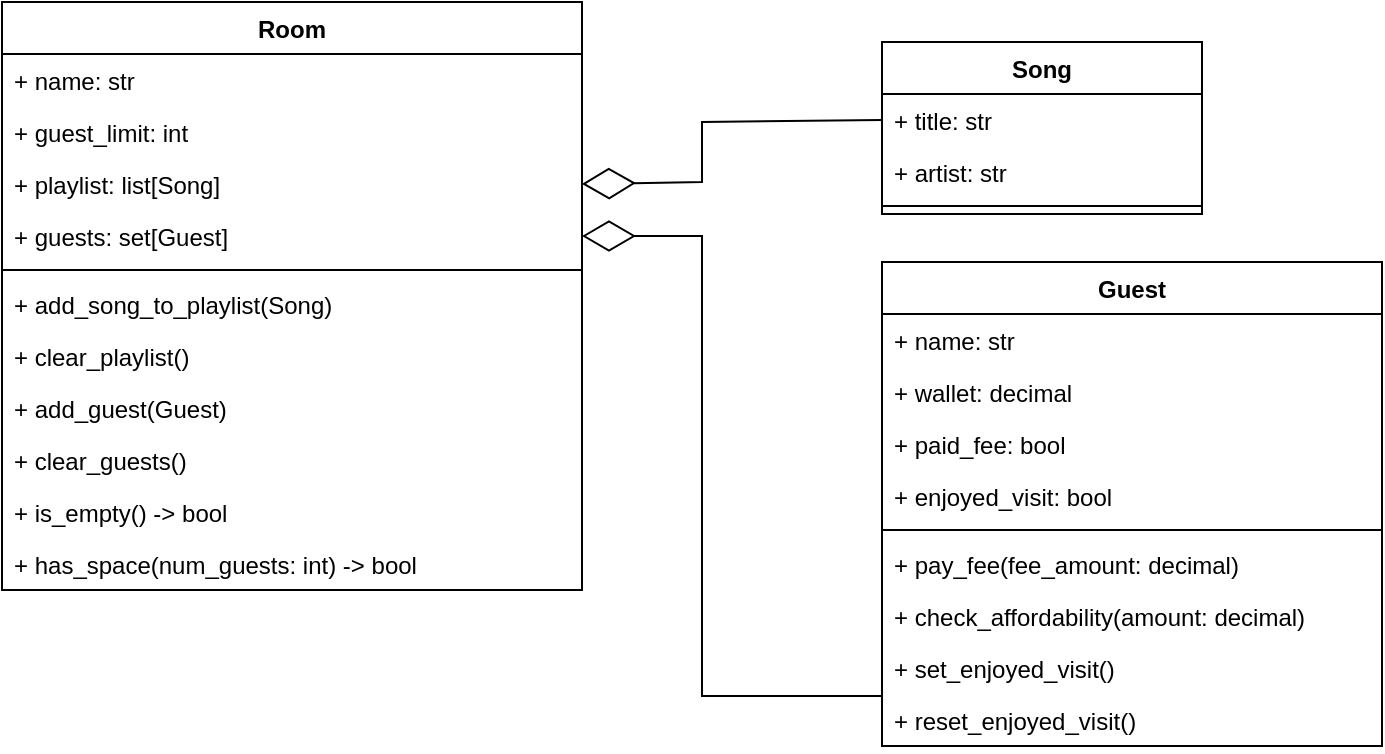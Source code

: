 <mxfile version="20.5.1" type="device"><diagram id="FDkZ9hwnrdCzfbBQZtfT" name="Page-1"><mxGraphModel dx="789" dy="739" grid="1" gridSize="10" guides="1" tooltips="1" connect="1" arrows="1" fold="1" page="1" pageScale="1" pageWidth="1169" pageHeight="827" math="0" shadow="0"><root><mxCell id="0"/><mxCell id="1" parent="0"/><mxCell id="Pst0sxQxQ69QV748kjk2-1" value="Room" style="swimlane;fontStyle=1;align=center;verticalAlign=top;childLayout=stackLayout;horizontal=1;startSize=26;horizontalStack=0;resizeParent=1;resizeParentMax=0;resizeLast=0;collapsible=1;marginBottom=0;" parent="1" vertex="1"><mxGeometry x="30" y="30" width="290" height="294" as="geometry"/></mxCell><mxCell id="Pst0sxQxQ69QV748kjk2-18" value="+ name: str" style="text;strokeColor=none;fillColor=none;align=left;verticalAlign=top;spacingLeft=4;spacingRight=4;overflow=hidden;rotatable=0;points=[[0,0.5],[1,0.5]];portConstraint=eastwest;" parent="Pst0sxQxQ69QV748kjk2-1" vertex="1"><mxGeometry y="26" width="290" height="26" as="geometry"/></mxCell><mxCell id="Pst0sxQxQ69QV748kjk2-26" value="+ guest_limit: int" style="text;strokeColor=none;fillColor=none;align=left;verticalAlign=top;spacingLeft=4;spacingRight=4;overflow=hidden;rotatable=0;points=[[0,0.5],[1,0.5]];portConstraint=eastwest;" parent="Pst0sxQxQ69QV748kjk2-1" vertex="1"><mxGeometry y="52" width="290" height="26" as="geometry"/></mxCell><mxCell id="Pst0sxQxQ69QV748kjk2-30" value="+ playlist: list[Song]" style="text;strokeColor=none;fillColor=none;align=left;verticalAlign=top;spacingLeft=4;spacingRight=4;overflow=hidden;rotatable=0;points=[[0,0.5],[1,0.5]];portConstraint=eastwest;" parent="Pst0sxQxQ69QV748kjk2-1" vertex="1"><mxGeometry y="78" width="290" height="26" as="geometry"/></mxCell><mxCell id="Pst0sxQxQ69QV748kjk2-2" value="+ guests: set[Guest]" style="text;strokeColor=none;fillColor=none;align=left;verticalAlign=top;spacingLeft=4;spacingRight=4;overflow=hidden;rotatable=0;points=[[0,0.5],[1,0.5]];portConstraint=eastwest;" parent="Pst0sxQxQ69QV748kjk2-1" vertex="1"><mxGeometry y="104" width="290" height="26" as="geometry"/></mxCell><mxCell id="Pst0sxQxQ69QV748kjk2-3" value="" style="line;strokeWidth=1;fillColor=none;align=left;verticalAlign=middle;spacingTop=-1;spacingLeft=3;spacingRight=3;rotatable=0;labelPosition=right;points=[];portConstraint=eastwest;strokeColor=inherit;" parent="Pst0sxQxQ69QV748kjk2-1" vertex="1"><mxGeometry y="130" width="290" height="8" as="geometry"/></mxCell><mxCell id="Pst0sxQxQ69QV748kjk2-4" value="+ add_song_to_playlist(Song)" style="text;strokeColor=none;fillColor=none;align=left;verticalAlign=top;spacingLeft=4;spacingRight=4;overflow=hidden;rotatable=0;points=[[0,0.5],[1,0.5]];portConstraint=eastwest;" parent="Pst0sxQxQ69QV748kjk2-1" vertex="1"><mxGeometry y="138" width="290" height="26" as="geometry"/></mxCell><mxCell id="Pst0sxQxQ69QV748kjk2-19" value="+ clear_playlist()" style="text;strokeColor=none;fillColor=none;align=left;verticalAlign=top;spacingLeft=4;spacingRight=4;overflow=hidden;rotatable=0;points=[[0,0.5],[1,0.5]];portConstraint=eastwest;" parent="Pst0sxQxQ69QV748kjk2-1" vertex="1"><mxGeometry y="164" width="290" height="26" as="geometry"/></mxCell><mxCell id="Pst0sxQxQ69QV748kjk2-36" value="+ add_guest(Guest)" style="text;strokeColor=none;fillColor=none;align=left;verticalAlign=top;spacingLeft=4;spacingRight=4;overflow=hidden;rotatable=0;points=[[0,0.5],[1,0.5]];portConstraint=eastwest;" parent="Pst0sxQxQ69QV748kjk2-1" vertex="1"><mxGeometry y="190" width="290" height="26" as="geometry"/></mxCell><mxCell id="Pst0sxQxQ69QV748kjk2-37" value="+ clear_guests()" style="text;strokeColor=none;fillColor=none;align=left;verticalAlign=top;spacingLeft=4;spacingRight=4;overflow=hidden;rotatable=0;points=[[0,0.5],[1,0.5]];portConstraint=eastwest;" parent="Pst0sxQxQ69QV748kjk2-1" vertex="1"><mxGeometry y="216" width="290" height="26" as="geometry"/></mxCell><mxCell id="DRGT3SG2136UpmrKg973-15" value="+ is_empty() -&gt; bool" style="text;strokeColor=none;fillColor=none;align=left;verticalAlign=top;spacingLeft=4;spacingRight=4;overflow=hidden;rotatable=0;points=[[0,0.5],[1,0.5]];portConstraint=eastwest;" parent="Pst0sxQxQ69QV748kjk2-1" vertex="1"><mxGeometry y="242" width="290" height="26" as="geometry"/></mxCell><mxCell id="Pst0sxQxQ69QV748kjk2-38" value="+ has_space(num_guests: int) -&gt; bool" style="text;strokeColor=none;fillColor=none;align=left;verticalAlign=top;spacingLeft=4;spacingRight=4;overflow=hidden;rotatable=0;points=[[0,0.5],[1,0.5]];portConstraint=eastwest;" parent="Pst0sxQxQ69QV748kjk2-1" vertex="1"><mxGeometry y="268" width="290" height="26" as="geometry"/></mxCell><mxCell id="Pst0sxQxQ69QV748kjk2-5" value="Song" style="swimlane;fontStyle=1;align=center;verticalAlign=top;childLayout=stackLayout;horizontal=1;startSize=26;horizontalStack=0;resizeParent=1;resizeParentMax=0;resizeLast=0;collapsible=1;marginBottom=0;" parent="1" vertex="1"><mxGeometry x="470" y="50" width="160" height="86" as="geometry"/></mxCell><mxCell id="Pst0sxQxQ69QV748kjk2-20" value="+ title: str" style="text;strokeColor=none;fillColor=none;align=left;verticalAlign=top;spacingLeft=4;spacingRight=4;overflow=hidden;rotatable=0;points=[[0,0.5],[1,0.5]];portConstraint=eastwest;" parent="Pst0sxQxQ69QV748kjk2-5" vertex="1"><mxGeometry y="26" width="160" height="26" as="geometry"/></mxCell><mxCell id="DRGT3SG2136UpmrKg973-12" value="+ artist: str" style="text;strokeColor=none;fillColor=none;align=left;verticalAlign=top;spacingLeft=4;spacingRight=4;overflow=hidden;rotatable=0;points=[[0,0.5],[1,0.5]];portConstraint=eastwest;" parent="Pst0sxQxQ69QV748kjk2-5" vertex="1"><mxGeometry y="52" width="160" height="26" as="geometry"/></mxCell><mxCell id="Pst0sxQxQ69QV748kjk2-7" value="" style="line;strokeWidth=1;fillColor=none;align=left;verticalAlign=middle;spacingTop=-1;spacingLeft=3;spacingRight=3;rotatable=0;labelPosition=right;points=[];portConstraint=eastwest;strokeColor=inherit;" parent="Pst0sxQxQ69QV748kjk2-5" vertex="1"><mxGeometry y="78" width="160" height="8" as="geometry"/></mxCell><mxCell id="Pst0sxQxQ69QV748kjk2-9" value="Guest" style="swimlane;fontStyle=1;align=center;verticalAlign=top;childLayout=stackLayout;horizontal=1;startSize=26;horizontalStack=0;resizeParent=1;resizeParentMax=0;resizeLast=0;collapsible=1;marginBottom=0;" parent="1" vertex="1"><mxGeometry x="470" y="160" width="250" height="242" as="geometry"><mxRectangle x="480" y="240" width="70" height="30" as="alternateBounds"/></mxGeometry></mxCell><mxCell id="Pst0sxQxQ69QV748kjk2-10" value="+ name: str" style="text;strokeColor=none;fillColor=none;align=left;verticalAlign=top;spacingLeft=4;spacingRight=4;overflow=hidden;rotatable=0;points=[[0,0.5],[1,0.5]];portConstraint=eastwest;" parent="Pst0sxQxQ69QV748kjk2-9" vertex="1"><mxGeometry y="26" width="250" height="26" as="geometry"/></mxCell><mxCell id="Pst0sxQxQ69QV748kjk2-24" value="+ wallet: decimal" style="text;strokeColor=none;fillColor=none;align=left;verticalAlign=top;spacingLeft=4;spacingRight=4;overflow=hidden;rotatable=0;points=[[0,0.5],[1,0.5]];portConstraint=eastwest;" parent="Pst0sxQxQ69QV748kjk2-9" vertex="1"><mxGeometry y="52" width="250" height="26" as="geometry"/></mxCell><mxCell id="Pst0sxQxQ69QV748kjk2-34" value="+ paid_fee: bool" style="text;strokeColor=none;fillColor=none;align=left;verticalAlign=top;spacingLeft=4;spacingRight=4;overflow=hidden;rotatable=0;points=[[0,0.5],[1,0.5]];portConstraint=eastwest;" parent="Pst0sxQxQ69QV748kjk2-9" vertex="1"><mxGeometry y="78" width="250" height="26" as="geometry"/></mxCell><mxCell id="Pst0sxQxQ69QV748kjk2-44" value="+ enjoyed_visit: bool" style="text;strokeColor=none;fillColor=none;align=left;verticalAlign=top;spacingLeft=4;spacingRight=4;overflow=hidden;rotatable=0;points=[[0,0.5],[1,0.5]];portConstraint=eastwest;" parent="Pst0sxQxQ69QV748kjk2-9" vertex="1"><mxGeometry y="104" width="250" height="26" as="geometry"/></mxCell><mxCell id="Pst0sxQxQ69QV748kjk2-11" value="" style="line;strokeWidth=1;fillColor=none;align=left;verticalAlign=middle;spacingTop=-1;spacingLeft=3;spacingRight=3;rotatable=0;labelPosition=right;points=[];portConstraint=eastwest;strokeColor=inherit;" parent="Pst0sxQxQ69QV748kjk2-9" vertex="1"><mxGeometry y="130" width="250" height="8" as="geometry"/></mxCell><mxCell id="Pst0sxQxQ69QV748kjk2-25" value="+ pay_fee(fee_amount: decimal)" style="text;strokeColor=none;fillColor=none;align=left;verticalAlign=top;spacingLeft=4;spacingRight=4;overflow=hidden;rotatable=0;points=[[0,0.5],[1,0.5]];portConstraint=eastwest;" parent="Pst0sxQxQ69QV748kjk2-9" vertex="1"><mxGeometry y="138" width="250" height="26" as="geometry"/></mxCell><mxCell id="Pst0sxQxQ69QV748kjk2-39" value="+ check_affordability(amount: decimal)" style="text;strokeColor=none;fillColor=none;align=left;verticalAlign=top;spacingLeft=4;spacingRight=4;overflow=hidden;rotatable=0;points=[[0,0.5],[1,0.5]];portConstraint=eastwest;" parent="Pst0sxQxQ69QV748kjk2-9" vertex="1"><mxGeometry y="164" width="250" height="26" as="geometry"/></mxCell><mxCell id="Pst0sxQxQ69QV748kjk2-42" value="+ set_enjoyed_visit()" style="text;strokeColor=none;fillColor=none;align=left;verticalAlign=top;spacingLeft=4;spacingRight=4;overflow=hidden;rotatable=0;points=[[0,0.5],[1,0.5]];portConstraint=eastwest;" parent="Pst0sxQxQ69QV748kjk2-9" vertex="1"><mxGeometry y="190" width="250" height="26" as="geometry"/></mxCell><mxCell id="DRGT3SG2136UpmrKg973-14" value="+ reset_enjoyed_visit()" style="text;strokeColor=none;fillColor=none;align=left;verticalAlign=top;spacingLeft=4;spacingRight=4;overflow=hidden;rotatable=0;points=[[0,0.5],[1,0.5]];portConstraint=eastwest;" parent="Pst0sxQxQ69QV748kjk2-9" vertex="1"><mxGeometry y="216" width="250" height="26" as="geometry"/></mxCell><mxCell id="DRGT3SG2136UpmrKg973-1" value="" style="endArrow=diamondThin;endFill=0;endSize=24;html=1;rounded=0;entryX=1;entryY=0.5;entryDx=0;entryDy=0;exitX=0;exitY=1.038;exitDx=0;exitDy=0;exitPerimeter=0;" parent="1" source="Pst0sxQxQ69QV748kjk2-42" target="Pst0sxQxQ69QV748kjk2-2" edge="1"><mxGeometry width="160" relative="1" as="geometry"><mxPoint x="130" y="730" as="sourcePoint"/><mxPoint x="290" y="730" as="targetPoint"/><Array as="points"><mxPoint x="380" y="377"/><mxPoint x="380" y="147"/></Array></mxGeometry></mxCell><mxCell id="DRGT3SG2136UpmrKg973-2" value="" style="endArrow=diamondThin;endFill=0;endSize=24;html=1;rounded=0;entryX=1;entryY=0.5;entryDx=0;entryDy=0;exitX=0;exitY=0.5;exitDx=0;exitDy=0;" parent="1" source="Pst0sxQxQ69QV748kjk2-20" target="Pst0sxQxQ69QV748kjk2-30" edge="1"><mxGeometry width="160" relative="1" as="geometry"><mxPoint x="632.5" y="499" as="sourcePoint"/><mxPoint x="420" y="320" as="targetPoint"/><Array as="points"><mxPoint x="380" y="90"/><mxPoint x="380" y="120"/></Array></mxGeometry></mxCell></root></mxGraphModel></diagram></mxfile>